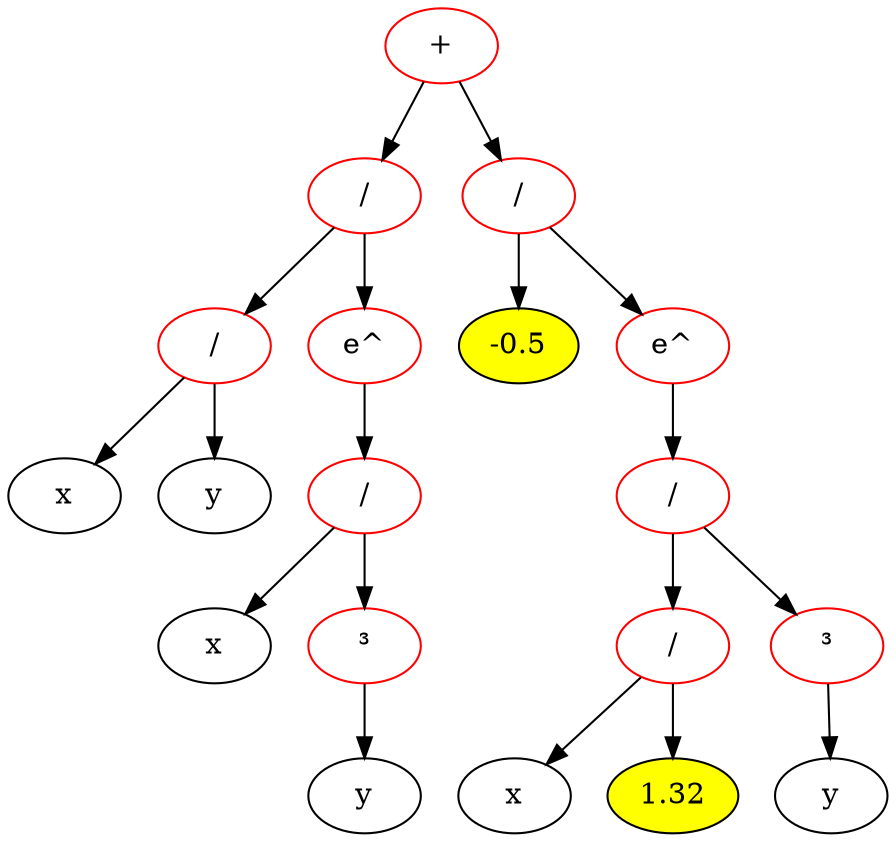 digraph {
node0[label="+",color="red"];
node0 -> node1;
node1[label="/",color="red"];
node1 -> node2;
node2[label="/",color="red"];
node2 -> node3;
node3[label="x"];
node2 -> node4;
node4[label="y"];
node1 -> node5;
node5[label="e^",color="red"];
node5 -> node6;
node6[label="/",color="red"];
node6 -> node7;
node7[label="x"];
node6 -> node8;
node8[label="³",color="red"];
node8 -> node9;
node9[label="y"];
node0 -> node10;
node10[label="/",color="red"];
node10 -> node11;
node11[label="-0.5",style="filled",fillcolor="yellow"];
node10 -> node12;
node12[label="e^",color="red"];
node12 -> node13;
node13[label="/",color="red"];
node13 -> node14;
node14[label="/",color="red"];
node14 -> node15;
node15[label="x"];
node14 -> node16;
node16[label="1.32",style="filled",fillcolor="yellow"];
node13 -> node17;
node17[label="³",color="red"];
node17 -> node18;
node18[label="y"];
}
